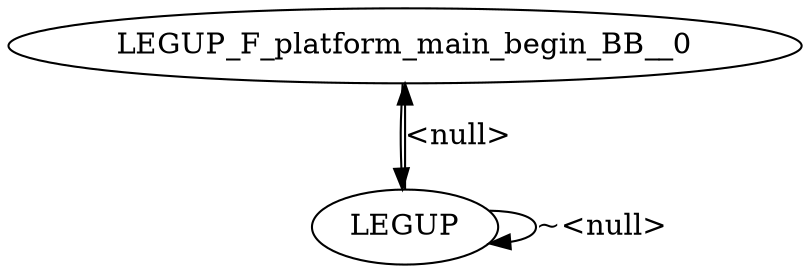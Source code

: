 digraph {
Node0x2b2a2d0[label="LEGUP_F_platform_main_begin_BB__0"];
Node0x2b35260[label="LEGUP"];
Node0x2b35260 -> Node0x2b2a2d0[label="<null>"];
Node0x2b35260 -> Node0x2b35260[label="~<null>"];
Node0x2b2a2d0 -> Node0x2b35260;
}
